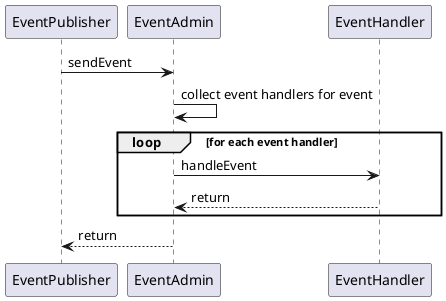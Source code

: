 @startuml
'https://plantuml.com/sequence-diagram

EventPublisher -> EventAdmin: sendEvent
EventAdmin -> EventAdmin: collect event handlers for event
loop  for each event handler
    EventAdmin -> EventHandler: handleEvent
    EventHandler --> EventAdmin: return
end loop
EventAdmin --> EventPublisher: return

@enduml